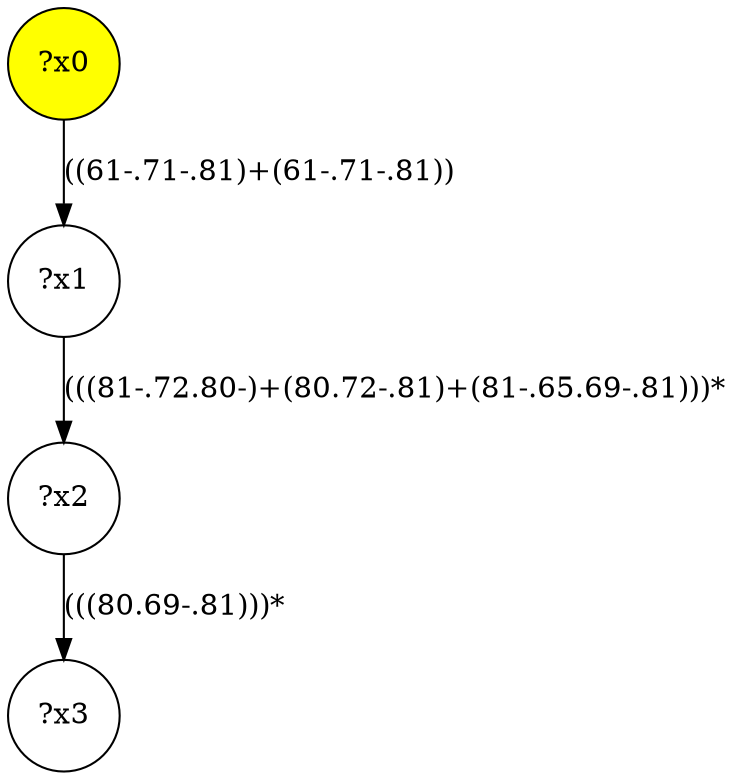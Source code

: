 digraph g {
	x0 [fillcolor="yellow", style="filled," shape=circle, label="?x0"];
	x1 [shape=circle, label="?x1"];
	x0 -> x1 [label="((61-.71-.81)+(61-.71-.81))"];
	x2 [shape=circle, label="?x2"];
	x1 -> x2 [label="(((81-.72.80-)+(80.72-.81)+(81-.65.69-.81)))*"];
	x3 [shape=circle, label="?x3"];
	x2 -> x3 [label="(((80.69-.81)))*"];
}
